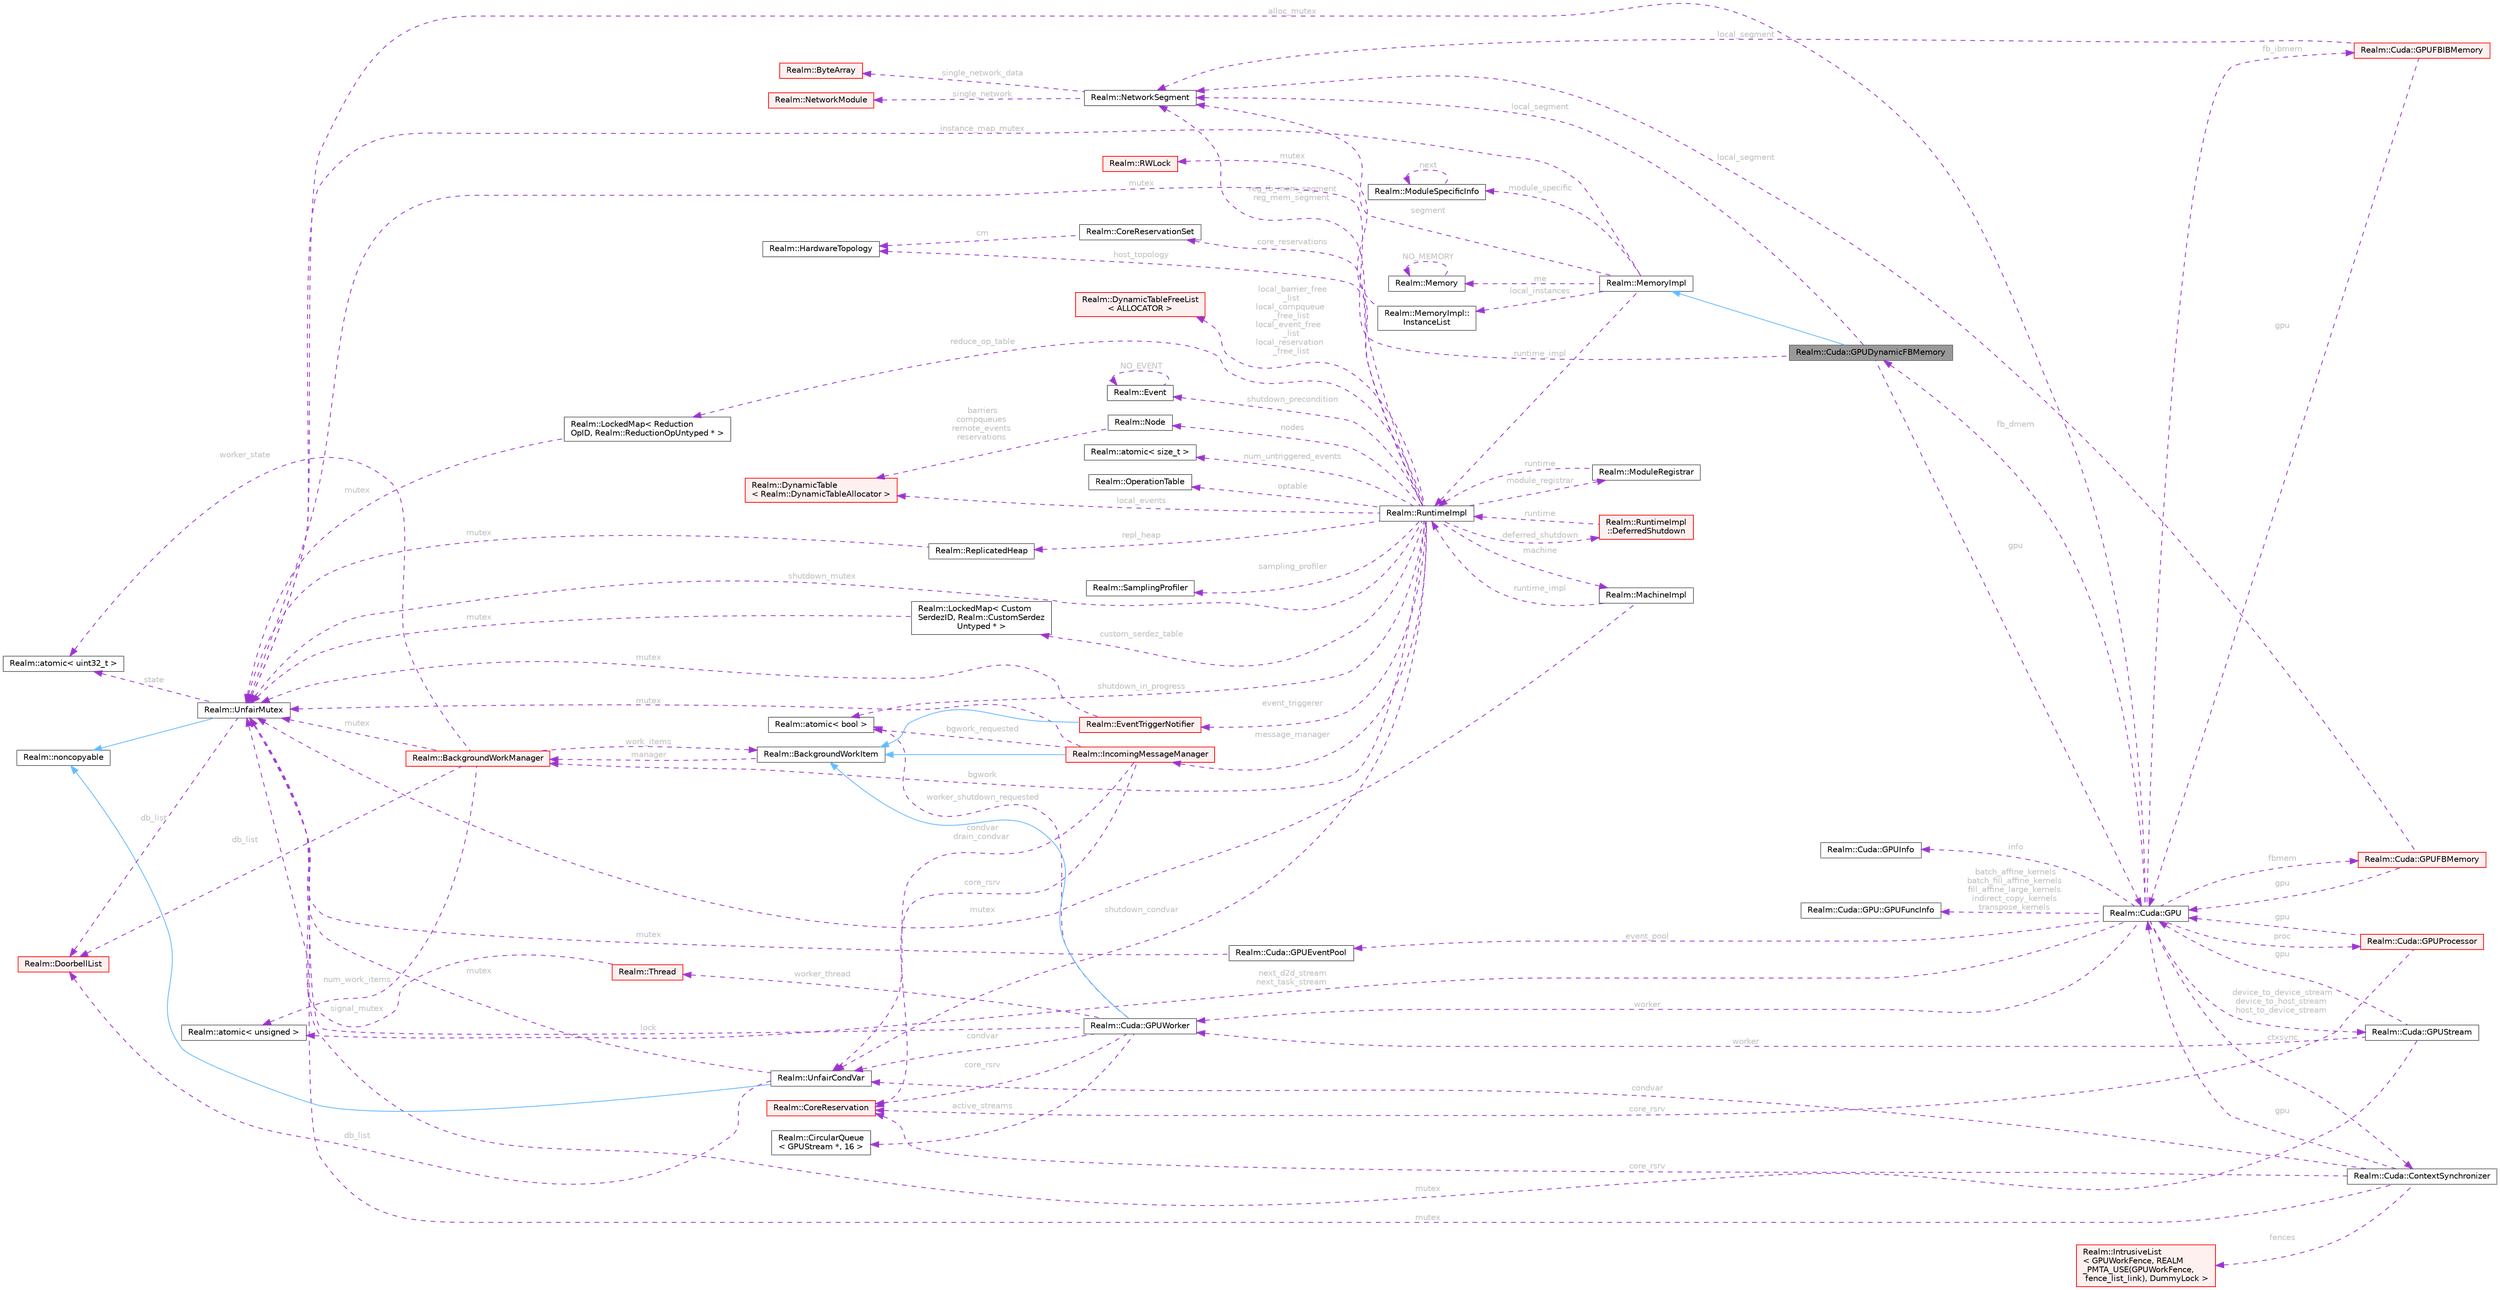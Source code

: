 digraph "Realm::Cuda::GPUDynamicFBMemory"
{
 // LATEX_PDF_SIZE
  bgcolor="transparent";
  edge [fontname=Helvetica,fontsize=10,labelfontname=Helvetica,labelfontsize=10];
  node [fontname=Helvetica,fontsize=10,shape=box,height=0.2,width=0.4];
  rankdir="LR";
  Node1 [id="Node000001",label="Realm::Cuda::GPUDynamicFBMemory",height=0.2,width=0.4,color="gray40", fillcolor="grey60", style="filled", fontcolor="black",tooltip=" "];
  Node2 -> Node1 [id="edge1_Node000001_Node000002",dir="back",color="steelblue1",style="solid",tooltip=" "];
  Node2 [id="Node000002",label="Realm::MemoryImpl",height=0.2,width=0.4,color="gray40", fillcolor="white", style="filled",URL="$classRealm_1_1MemoryImpl.html",tooltip=" "];
  Node3 -> Node2 [id="edge2_Node000002_Node000003",dir="back",color="darkorchid3",style="dashed",tooltip=" ",label=" me",fontcolor="grey" ];
  Node3 [id="Node000003",label="Realm::Memory",height=0.2,width=0.4,color="gray40", fillcolor="white", style="filled",URL="$classRealm_1_1Memory.html",tooltip=" "];
  Node3 -> Node3 [id="edge3_Node000003_Node000003",dir="back",color="darkorchid3",style="dashed",tooltip=" ",label=" NO_MEMORY",fontcolor="grey" ];
  Node4 -> Node2 [id="edge4_Node000002_Node000004",dir="back",color="darkorchid3",style="dashed",tooltip=" ",label=" segment",fontcolor="grey" ];
  Node4 [id="Node000004",label="Realm::NetworkSegment",height=0.2,width=0.4,color="gray40", fillcolor="white", style="filled",URL="$classRealm_1_1NetworkSegment.html",tooltip=" "];
  Node5 -> Node4 [id="edge5_Node000004_Node000005",dir="back",color="darkorchid3",style="dashed",tooltip=" ",label=" single_network",fontcolor="grey" ];
  Node5 [id="Node000005",label="Realm::NetworkModule",height=0.2,width=0.4,color="red", fillcolor="#FFF0F0", style="filled",URL="$classRealm_1_1NetworkModule.html",tooltip=" "];
  Node7 -> Node4 [id="edge6_Node000004_Node000007",dir="back",color="darkorchid3",style="dashed",tooltip=" ",label=" single_network_data",fontcolor="grey" ];
  Node7 [id="Node000007",label="Realm::ByteArray",height=0.2,width=0.4,color="red", fillcolor="#FFF0F0", style="filled",URL="$classRealm_1_1ByteArray.html",tooltip=" "];
  Node9 -> Node2 [id="edge7_Node000002_Node000009",dir="back",color="darkorchid3",style="dashed",tooltip=" ",label=" module_specific",fontcolor="grey" ];
  Node9 [id="Node000009",label="Realm::ModuleSpecificInfo",height=0.2,width=0.4,color="gray40", fillcolor="white", style="filled",URL="$classRealm_1_1ModuleSpecificInfo.html",tooltip=" "];
  Node9 -> Node9 [id="edge8_Node000009_Node000009",dir="back",color="darkorchid3",style="dashed",tooltip=" ",label=" next",fontcolor="grey" ];
  Node10 -> Node2 [id="edge9_Node000002_Node000010",dir="back",color="darkorchid3",style="dashed",tooltip=" ",label=" instance_map_mutex",fontcolor="grey" ];
  Node10 [id="Node000010",label="Realm::UnfairMutex",height=0.2,width=0.4,color="gray40", fillcolor="white", style="filled",URL="$classRealm_1_1UnfairMutex.html",tooltip=" "];
  Node11 -> Node10 [id="edge10_Node000010_Node000011",dir="back",color="steelblue1",style="solid",tooltip=" "];
  Node11 [id="Node000011",label="Realm::noncopyable",height=0.2,width=0.4,color="gray40", fillcolor="white", style="filled",URL="$classRealm_1_1noncopyable.html",tooltip=" "];
  Node12 -> Node10 [id="edge11_Node000010_Node000012",dir="back",color="darkorchid3",style="dashed",tooltip=" ",label=" state",fontcolor="grey" ];
  Node12 [id="Node000012",label="Realm::atomic\< uint32_t \>",height=0.2,width=0.4,color="gray40", fillcolor="white", style="filled",URL="$classRealm_1_1atomic.html",tooltip=" "];
  Node13 -> Node10 [id="edge12_Node000010_Node000013",dir="back",color="darkorchid3",style="dashed",tooltip=" ",label=" db_list",fontcolor="grey" ];
  Node13 [id="Node000013",label="Realm::DoorbellList",height=0.2,width=0.4,color="red", fillcolor="#FFF0F0", style="filled",URL="$classRealm_1_1DoorbellList.html",tooltip=" "];
  Node15 -> Node2 [id="edge13_Node000002_Node000015",dir="back",color="darkorchid3",style="dashed",tooltip=" ",label=" local_instances",fontcolor="grey" ];
  Node15 [id="Node000015",label="Realm::MemoryImpl::\lInstanceList",height=0.2,width=0.4,color="gray40", fillcolor="white", style="filled",URL="$structRealm_1_1MemoryImpl_1_1InstanceList.html",tooltip=" "];
  Node16 -> Node15 [id="edge14_Node000015_Node000016",dir="back",color="darkorchid3",style="dashed",tooltip=" ",label=" mutex",fontcolor="grey" ];
  Node16 [id="Node000016",label="Realm::RWLock",height=0.2,width=0.4,color="red", fillcolor="#FFF0F0", style="filled",URL="$classRealm_1_1RWLock.html",tooltip=" "];
  Node19 -> Node2 [id="edge15_Node000002_Node000019",dir="back",color="darkorchid3",style="dashed",tooltip=" ",label=" runtime_impl",fontcolor="grey" ];
  Node19 [id="Node000019",label="Realm::RuntimeImpl",height=0.2,width=0.4,color="gray40", fillcolor="white", style="filled",URL="$classRealm_1_1RuntimeImpl.html",tooltip=" "];
  Node20 -> Node19 [id="edge16_Node000019_Node000020",dir="back",color="darkorchid3",style="dashed",tooltip=" ",label=" machine",fontcolor="grey" ];
  Node20 [id="Node000020",label="Realm::MachineImpl",height=0.2,width=0.4,color="gray40", fillcolor="white", style="filled",URL="$classRealm_1_1MachineImpl.html",tooltip=" "];
  Node10 -> Node20 [id="edge17_Node000020_Node000010",dir="back",color="darkorchid3",style="dashed",tooltip=" ",label=" mutex",fontcolor="grey" ];
  Node19 -> Node20 [id="edge18_Node000020_Node000019",dir="back",color="darkorchid3",style="dashed",tooltip=" ",label=" runtime_impl",fontcolor="grey" ];
  Node21 -> Node19 [id="edge19_Node000019_Node000021",dir="back",color="darkorchid3",style="dashed",tooltip=" ",label=" reduce_op_table",fontcolor="grey" ];
  Node21 [id="Node000021",label="Realm::LockedMap\< Reduction\lOpID, Realm::ReductionOpUntyped * \>",height=0.2,width=0.4,color="gray40", fillcolor="white", style="filled",URL="$classRealm_1_1LockedMap.html",tooltip=" "];
  Node10 -> Node21 [id="edge20_Node000021_Node000010",dir="back",color="darkorchid3",style="dashed",tooltip=" ",label=" mutex",fontcolor="grey" ];
  Node22 -> Node19 [id="edge21_Node000019_Node000022",dir="back",color="darkorchid3",style="dashed",tooltip=" ",label=" custom_serdez_table",fontcolor="grey" ];
  Node22 [id="Node000022",label="Realm::LockedMap\< Custom\lSerdezID, Realm::CustomSerdez\lUntyped * \>",height=0.2,width=0.4,color="gray40", fillcolor="white", style="filled",URL="$classRealm_1_1LockedMap.html",tooltip=" "];
  Node10 -> Node22 [id="edge22_Node000022_Node000010",dir="back",color="darkorchid3",style="dashed",tooltip=" ",label=" mutex",fontcolor="grey" ];
  Node23 -> Node19 [id="edge23_Node000019_Node000023",dir="back",color="darkorchid3",style="dashed",tooltip=" ",label=" num_untriggered_events",fontcolor="grey" ];
  Node23 [id="Node000023",label="Realm::atomic\< size_t \>",height=0.2,width=0.4,color="gray40", fillcolor="white", style="filled",URL="$classRealm_1_1atomic.html",tooltip=" "];
  Node24 -> Node19 [id="edge24_Node000019_Node000024",dir="back",color="darkorchid3",style="dashed",tooltip=" ",label=" nodes",fontcolor="grey" ];
  Node24 [id="Node000024",label="Realm::Node",height=0.2,width=0.4,color="gray40", fillcolor="white", style="filled",URL="$structRealm_1_1Node.html",tooltip=" "];
  Node25 -> Node24 [id="edge25_Node000024_Node000025",dir="back",color="darkorchid3",style="dashed",tooltip=" ",label=" barriers\ncompqueues\nremote_events\nreservations",fontcolor="grey" ];
  Node25 [id="Node000025",label="Realm::DynamicTable\l\< Realm::DynamicTableAllocator \>",height=0.2,width=0.4,color="red", fillcolor="#FFF0F0", style="filled",URL="$classRealm_1_1DynamicTable.html",tooltip=" "];
  Node25 -> Node19 [id="edge26_Node000019_Node000025",dir="back",color="darkorchid3",style="dashed",tooltip=" ",label=" local_events",fontcolor="grey" ];
  Node28 -> Node19 [id="edge27_Node000019_Node000028",dir="back",color="darkorchid3",style="dashed",tooltip=" ",label=" local_barrier_free\l_list\nlocal_compqueue\l_free_list\nlocal_event_free\l_list\nlocal_reservation\l_free_list",fontcolor="grey" ];
  Node28 [id="Node000028",label="Realm::DynamicTableFreeList\l\< ALLOCATOR \>",height=0.2,width=0.4,color="red", fillcolor="#FFF0F0", style="filled",URL="$classRealm_1_1DynamicTableFreeList.html",tooltip=" "];
  Node10 -> Node19 [id="edge28_Node000019_Node000010",dir="back",color="darkorchid3",style="dashed",tooltip=" ",label=" shutdown_mutex",fontcolor="grey" ];
  Node30 -> Node19 [id="edge29_Node000019_Node000030",dir="back",color="darkorchid3",style="dashed",tooltip=" ",label=" shutdown_condvar",fontcolor="grey" ];
  Node30 [id="Node000030",label="Realm::UnfairCondVar",height=0.2,width=0.4,color="gray40", fillcolor="white", style="filled",URL="$classRealm_1_1UnfairCondVar.html",tooltip=" "];
  Node11 -> Node30 [id="edge30_Node000030_Node000011",dir="back",color="steelblue1",style="solid",tooltip=" "];
  Node10 -> Node30 [id="edge31_Node000030_Node000010",dir="back",color="darkorchid3",style="dashed",tooltip=" ",label=" mutex",fontcolor="grey" ];
  Node13 -> Node30 [id="edge32_Node000030_Node000013",dir="back",color="darkorchid3",style="dashed",tooltip=" ",label=" db_list",fontcolor="grey" ];
  Node31 -> Node19 [id="edge33_Node000019_Node000031",dir="back",color="darkorchid3",style="dashed",tooltip=" ",label=" shutdown_precondition",fontcolor="grey" ];
  Node31 [id="Node000031",label="Realm::Event",height=0.2,width=0.4,color="gray40", fillcolor="white", style="filled",URL="$classRealm_1_1Event.html",tooltip=" "];
  Node31 -> Node31 [id="edge34_Node000031_Node000031",dir="back",color="darkorchid3",style="dashed",tooltip=" ",label=" NO_EVENT",fontcolor="grey" ];
  Node32 -> Node19 [id="edge35_Node000019_Node000032",dir="back",color="darkorchid3",style="dashed",tooltip=" ",label=" shutdown_in_progress",fontcolor="grey" ];
  Node32 [id="Node000032",label="Realm::atomic\< bool \>",height=0.2,width=0.4,color="gray40", fillcolor="white", style="filled",URL="$classRealm_1_1atomic.html",tooltip=" "];
  Node33 -> Node19 [id="edge36_Node000019_Node000033",dir="back",color="darkorchid3",style="dashed",tooltip=" ",label=" host_topology",fontcolor="grey" ];
  Node33 [id="Node000033",label="Realm::HardwareTopology",height=0.2,width=0.4,color="gray40", fillcolor="white", style="filled",URL="$classRealm_1_1HardwareTopology.html",tooltip="Represents the topology of the host processor cores and memory."];
  Node34 -> Node19 [id="edge37_Node000019_Node000034",dir="back",color="darkorchid3",style="dashed",tooltip=" ",label=" core_reservations",fontcolor="grey" ];
  Node34 [id="Node000034",label="Realm::CoreReservationSet",height=0.2,width=0.4,color="gray40", fillcolor="white", style="filled",URL="$classRealm_1_1CoreReservationSet.html",tooltip=" "];
  Node33 -> Node34 [id="edge38_Node000034_Node000033",dir="back",color="darkorchid3",style="dashed",tooltip=" ",label=" cm",fontcolor="grey" ];
  Node35 -> Node19 [id="edge39_Node000019_Node000035",dir="back",color="darkorchid3",style="dashed",tooltip=" ",label=" bgwork",fontcolor="grey" ];
  Node35 [id="Node000035",label="Realm::BackgroundWorkManager",height=0.2,width=0.4,color="red", fillcolor="#FFF0F0", style="filled",URL="$classRealm_1_1BackgroundWorkManager.html",tooltip=" "];
  Node10 -> Node35 [id="edge40_Node000035_Node000010",dir="back",color="darkorchid3",style="dashed",tooltip=" ",label=" mutex",fontcolor="grey" ];
  Node37 -> Node35 [id="edge41_Node000035_Node000037",dir="back",color="darkorchid3",style="dashed",tooltip=" ",label=" num_work_items",fontcolor="grey" ];
  Node37 [id="Node000037",label="Realm::atomic\< unsigned \>",height=0.2,width=0.4,color="gray40", fillcolor="white", style="filled",URL="$classRealm_1_1atomic.html",tooltip=" "];
  Node40 -> Node35 [id="edge42_Node000035_Node000040",dir="back",color="darkorchid3",style="dashed",tooltip=" ",label=" work_items",fontcolor="grey" ];
  Node40 [id="Node000040",label="Realm::BackgroundWorkItem",height=0.2,width=0.4,color="gray40", fillcolor="white", style="filled",URL="$classRealm_1_1BackgroundWorkItem.html",tooltip=" "];
  Node35 -> Node40 [id="edge43_Node000040_Node000035",dir="back",color="darkorchid3",style="dashed",tooltip=" ",label=" manager",fontcolor="grey" ];
  Node12 -> Node35 [id="edge44_Node000035_Node000012",dir="back",color="darkorchid3",style="dashed",tooltip=" ",label=" worker_state",fontcolor="grey" ];
  Node13 -> Node35 [id="edge45_Node000035_Node000013",dir="back",color="darkorchid3",style="dashed",tooltip=" ",label=" db_list",fontcolor="grey" ];
  Node43 -> Node19 [id="edge46_Node000019_Node000043",dir="back",color="darkorchid3",style="dashed",tooltip=" ",label=" message_manager",fontcolor="grey" ];
  Node43 [id="Node000043",label="Realm::IncomingMessageManager",height=0.2,width=0.4,color="red", fillcolor="#FFF0F0", style="filled",URL="$classRealm_1_1IncomingMessageManager.html",tooltip=" "];
  Node40 -> Node43 [id="edge47_Node000043_Node000040",dir="back",color="steelblue1",style="solid",tooltip=" "];
  Node32 -> Node43 [id="edge48_Node000043_Node000032",dir="back",color="darkorchid3",style="dashed",tooltip=" ",label=" bgwork_requested",fontcolor="grey" ];
  Node10 -> Node43 [id="edge49_Node000043_Node000010",dir="back",color="darkorchid3",style="dashed",tooltip=" ",label=" mutex",fontcolor="grey" ];
  Node30 -> Node43 [id="edge50_Node000043_Node000030",dir="back",color="darkorchid3",style="dashed",tooltip=" ",label=" condvar\ndrain_condvar",fontcolor="grey" ];
  Node49 -> Node43 [id="edge51_Node000043_Node000049",dir="back",color="darkorchid3",style="dashed",tooltip=" ",label=" core_rsrv",fontcolor="grey" ];
  Node49 [id="Node000049",label="Realm::CoreReservation",height=0.2,width=0.4,color="red", fillcolor="#FFF0F0", style="filled",URL="$classRealm_1_1CoreReservation.html",tooltip=" "];
  Node51 -> Node19 [id="edge52_Node000019_Node000051",dir="back",color="darkorchid3",style="dashed",tooltip=" ",label=" event_triggerer",fontcolor="grey" ];
  Node51 [id="Node000051",label="Realm::EventTriggerNotifier",height=0.2,width=0.4,color="red", fillcolor="#FFF0F0", style="filled",URL="$classRealm_1_1EventTriggerNotifier.html",tooltip=" "];
  Node40 -> Node51 [id="edge53_Node000051_Node000040",dir="back",color="steelblue1",style="solid",tooltip=" "];
  Node10 -> Node51 [id="edge54_Node000051_Node000010",dir="back",color="darkorchid3",style="dashed",tooltip=" ",label=" mutex",fontcolor="grey" ];
  Node57 -> Node19 [id="edge55_Node000019_Node000057",dir="back",color="darkorchid3",style="dashed",tooltip=" ",label=" optable",fontcolor="grey" ];
  Node57 [id="Node000057",label="Realm::OperationTable",height=0.2,width=0.4,color="gray40", fillcolor="white", style="filled",URL="$classRealm_1_1OperationTable.html",tooltip=" "];
  Node58 -> Node19 [id="edge56_Node000019_Node000058",dir="back",color="darkorchid3",style="dashed",tooltip=" ",label=" sampling_profiler",fontcolor="grey" ];
  Node58 [id="Node000058",label="Realm::SamplingProfiler",height=0.2,width=0.4,color="gray40", fillcolor="white", style="filled",URL="$classRealm_1_1SamplingProfiler.html",tooltip=" "];
  Node59 -> Node19 [id="edge57_Node000019_Node000059",dir="back",color="darkorchid3",style="dashed",tooltip=" ",label=" repl_heap",fontcolor="grey" ];
  Node59 [id="Node000059",label="Realm::ReplicatedHeap",height=0.2,width=0.4,color="gray40", fillcolor="white", style="filled",URL="$classRealm_1_1ReplicatedHeap.html",tooltip=" "];
  Node10 -> Node59 [id="edge58_Node000059_Node000010",dir="back",color="darkorchid3",style="dashed",tooltip=" ",label=" mutex",fontcolor="grey" ];
  Node60 -> Node19 [id="edge59_Node000019_Node000060",dir="back",color="darkorchid3",style="dashed",tooltip=" ",label=" deferred_shutdown",fontcolor="grey" ];
  Node60 [id="Node000060",label="Realm::RuntimeImpl\l::DeferredShutdown",height=0.2,width=0.4,color="red", fillcolor="#FFF0F0", style="filled",URL="$classRealm_1_1RuntimeImpl_1_1DeferredShutdown.html",tooltip=" "];
  Node19 -> Node60 [id="edge60_Node000060_Node000019",dir="back",color="darkorchid3",style="dashed",tooltip=" ",label=" runtime",fontcolor="grey" ];
  Node4 -> Node19 [id="edge61_Node000019_Node000004",dir="back",color="darkorchid3",style="dashed",tooltip=" ",label=" reg_ib_mem_segment\nreg_mem_segment",fontcolor="grey" ];
  Node61 -> Node19 [id="edge62_Node000019_Node000061",dir="back",color="darkorchid3",style="dashed",tooltip=" ",label=" module_registrar",fontcolor="grey" ];
  Node61 [id="Node000061",label="Realm::ModuleRegistrar",height=0.2,width=0.4,color="gray40", fillcolor="white", style="filled",URL="$classRealm_1_1ModuleRegistrar.html",tooltip=" "];
  Node19 -> Node61 [id="edge63_Node000061_Node000019",dir="back",color="darkorchid3",style="dashed",tooltip=" ",label=" runtime",fontcolor="grey" ];
  Node62 -> Node1 [id="edge64_Node000001_Node000062",dir="back",color="darkorchid3",style="dashed",tooltip=" ",label=" gpu",fontcolor="grey" ];
  Node62 [id="Node000062",label="Realm::Cuda::GPU",height=0.2,width=0.4,color="gray40", fillcolor="white", style="filled",URL="$classRealm_1_1Cuda_1_1GPU.html",tooltip=" "];
  Node63 -> Node62 [id="edge65_Node000062_Node000063",dir="back",color="darkorchid3",style="dashed",tooltip=" ",label=" ctxsync",fontcolor="grey" ];
  Node63 [id="Node000063",label="Realm::Cuda::ContextSynchronizer",height=0.2,width=0.4,color="gray40", fillcolor="white", style="filled",URL="$classRealm_1_1Cuda_1_1ContextSynchronizer.html",tooltip=" "];
  Node62 -> Node63 [id="edge66_Node000063_Node000062",dir="back",color="darkorchid3",style="dashed",tooltip=" ",label=" gpu",fontcolor="grey" ];
  Node10 -> Node63 [id="edge67_Node000063_Node000010",dir="back",color="darkorchid3",style="dashed",tooltip=" ",label=" mutex",fontcolor="grey" ];
  Node30 -> Node63 [id="edge68_Node000063_Node000030",dir="back",color="darkorchid3",style="dashed",tooltip=" ",label=" condvar",fontcolor="grey" ];
  Node64 -> Node63 [id="edge69_Node000063_Node000064",dir="back",color="darkorchid3",style="dashed",tooltip=" ",label=" fences",fontcolor="grey" ];
  Node64 [id="Node000064",label="Realm::IntrusiveList\l\< GPUWorkFence, REALM\l_PMTA_USE(GPUWorkFence,\l fence_list_link), DummyLock \>",height=0.2,width=0.4,color="red", fillcolor="#FFF0F0", style="filled",URL="$classRealm_1_1IntrusiveList.html",tooltip=" "];
  Node49 -> Node63 [id="edge70_Node000063_Node000049",dir="back",color="darkorchid3",style="dashed",tooltip=" ",label=" core_rsrv",fontcolor="grey" ];
  Node92 -> Node62 [id="edge71_Node000062_Node000092",dir="back",color="darkorchid3",style="dashed",tooltip=" ",label=" info",fontcolor="grey" ];
  Node92 [id="Node000092",label="Realm::Cuda::GPUInfo",height=0.2,width=0.4,color="gray40", fillcolor="white", style="filled",URL="$structRealm_1_1Cuda_1_1GPUInfo.html",tooltip=" "];
  Node93 -> Node62 [id="edge72_Node000062_Node000093",dir="back",color="darkorchid3",style="dashed",tooltip=" ",label=" worker",fontcolor="grey" ];
  Node93 [id="Node000093",label="Realm::Cuda::GPUWorker",height=0.2,width=0.4,color="gray40", fillcolor="white", style="filled",URL="$classRealm_1_1Cuda_1_1GPUWorker.html",tooltip=" "];
  Node40 -> Node93 [id="edge73_Node000093_Node000040",dir="back",color="steelblue1",style="solid",tooltip=" "];
  Node10 -> Node93 [id="edge74_Node000093_Node000010",dir="back",color="darkorchid3",style="dashed",tooltip=" ",label=" lock",fontcolor="grey" ];
  Node30 -> Node93 [id="edge75_Node000093_Node000030",dir="back",color="darkorchid3",style="dashed",tooltip=" ",label=" condvar",fontcolor="grey" ];
  Node94 -> Node93 [id="edge76_Node000093_Node000094",dir="back",color="darkorchid3",style="dashed",tooltip=" ",label=" active_streams",fontcolor="grey" ];
  Node94 [id="Node000094",label="Realm::CircularQueue\l\< GPUStream *, 16 \>",height=0.2,width=0.4,color="gray40", fillcolor="white", style="filled",URL="$classRealm_1_1CircularQueue.html",tooltip=" "];
  Node49 -> Node93 [id="edge77_Node000093_Node000049",dir="back",color="darkorchid3",style="dashed",tooltip=" ",label=" core_rsrv",fontcolor="grey" ];
  Node95 -> Node93 [id="edge78_Node000093_Node000095",dir="back",color="darkorchid3",style="dashed",tooltip=" ",label=" worker_thread",fontcolor="grey" ];
  Node95 [id="Node000095",label="Realm::Thread",height=0.2,width=0.4,color="red", fillcolor="#FFF0F0", style="filled",URL="$classRealm_1_1Thread.html",tooltip=" "];
  Node10 -> Node95 [id="edge79_Node000095_Node000010",dir="back",color="darkorchid3",style="dashed",tooltip=" ",label=" signal_mutex",fontcolor="grey" ];
  Node32 -> Node93 [id="edge80_Node000093_Node000032",dir="back",color="darkorchid3",style="dashed",tooltip=" ",label=" worker_shutdown_requested",fontcolor="grey" ];
  Node98 -> Node62 [id="edge81_Node000062_Node000098",dir="back",color="darkorchid3",style="dashed",tooltip=" ",label=" proc",fontcolor="grey" ];
  Node98 [id="Node000098",label="Realm::Cuda::GPUProcessor",height=0.2,width=0.4,color="red", fillcolor="#FFF0F0", style="filled",URL="$classRealm_1_1Cuda_1_1GPUProcessor.html",tooltip=" "];
  Node62 -> Node98 [id="edge82_Node000098_Node000062",dir="back",color="darkorchid3",style="dashed",tooltip=" ",label=" gpu",fontcolor="grey" ];
  Node49 -> Node98 [id="edge83_Node000098_Node000049",dir="back",color="darkorchid3",style="dashed",tooltip=" ",label=" core_rsrv",fontcolor="grey" ];
  Node126 -> Node62 [id="edge84_Node000062_Node000126",dir="back",color="darkorchid3",style="dashed",tooltip=" ",label=" fbmem",fontcolor="grey" ];
  Node126 [id="Node000126",label="Realm::Cuda::GPUFBMemory",height=0.2,width=0.4,color="red", fillcolor="#FFF0F0", style="filled",URL="$classRealm_1_1Cuda_1_1GPUFBMemory.html",tooltip=" "];
  Node62 -> Node126 [id="edge85_Node000126_Node000062",dir="back",color="darkorchid3",style="dashed",tooltip=" ",label=" gpu",fontcolor="grey" ];
  Node4 -> Node126 [id="edge86_Node000126_Node000004",dir="back",color="darkorchid3",style="dashed",tooltip=" ",label=" local_segment",fontcolor="grey" ];
  Node1 -> Node62 [id="edge87_Node000062_Node000001",dir="back",color="darkorchid3",style="dashed",tooltip=" ",label=" fb_dmem",fontcolor="grey" ];
  Node130 -> Node62 [id="edge88_Node000062_Node000130",dir="back",color="darkorchid3",style="dashed",tooltip=" ",label=" fb_ibmem",fontcolor="grey" ];
  Node130 [id="Node000130",label="Realm::Cuda::GPUFBIBMemory",height=0.2,width=0.4,color="red", fillcolor="#FFF0F0", style="filled",URL="$classRealm_1_1Cuda_1_1GPUFBIBMemory.html",tooltip=" "];
  Node62 -> Node130 [id="edge89_Node000130_Node000062",dir="back",color="darkorchid3",style="dashed",tooltip=" ",label=" gpu",fontcolor="grey" ];
  Node4 -> Node130 [id="edge90_Node000130_Node000004",dir="back",color="darkorchid3",style="dashed",tooltip=" ",label=" local_segment",fontcolor="grey" ];
  Node133 -> Node62 [id="edge91_Node000062_Node000133",dir="back",color="darkorchid3",style="dashed",tooltip=" ",label=" batch_affine_kernels\nbatch_fill_affine_kernels\nfill_affine_large_kernels\nindirect_copy_kernels\ntranspose_kernels",fontcolor="grey" ];
  Node133 [id="Node000133",label="Realm::Cuda::GPU::GPUFuncInfo",height=0.2,width=0.4,color="gray40", fillcolor="white", style="filled",URL="$structRealm_1_1Cuda_1_1GPU_1_1GPUFuncInfo.html",tooltip=" "];
  Node134 -> Node62 [id="edge92_Node000062_Node000134",dir="back",color="darkorchid3",style="dashed",tooltip=" ",label=" device_to_device_stream\ndevice_to_host_stream\nhost_to_device_stream",fontcolor="grey" ];
  Node134 [id="Node000134",label="Realm::Cuda::GPUStream",height=0.2,width=0.4,color="gray40", fillcolor="white", style="filled",URL="$classRealm_1_1Cuda_1_1GPUStream.html",tooltip=" "];
  Node62 -> Node134 [id="edge93_Node000134_Node000062",dir="back",color="darkorchid3",style="dashed",tooltip=" ",label=" gpu",fontcolor="grey" ];
  Node93 -> Node134 [id="edge94_Node000134_Node000093",dir="back",color="darkorchid3",style="dashed",tooltip=" ",label=" worker",fontcolor="grey" ];
  Node10 -> Node134 [id="edge95_Node000134_Node000010",dir="back",color="darkorchid3",style="dashed",tooltip=" ",label=" mutex",fontcolor="grey" ];
  Node37 -> Node62 [id="edge96_Node000062_Node000037",dir="back",color="darkorchid3",style="dashed",tooltip=" ",label=" next_d2d_stream\nnext_task_stream",fontcolor="grey" ];
  Node135 -> Node62 [id="edge97_Node000062_Node000135",dir="back",color="darkorchid3",style="dashed",tooltip=" ",label=" event_pool",fontcolor="grey" ];
  Node135 [id="Node000135",label="Realm::Cuda::GPUEventPool",height=0.2,width=0.4,color="gray40", fillcolor="white", style="filled",URL="$classRealm_1_1Cuda_1_1GPUEventPool.html",tooltip=" "];
  Node10 -> Node135 [id="edge98_Node000135_Node000010",dir="back",color="darkorchid3",style="dashed",tooltip=" ",label=" mutex",fontcolor="grey" ];
  Node10 -> Node62 [id="edge99_Node000062_Node000010",dir="back",color="darkorchid3",style="dashed",tooltip=" ",label=" alloc_mutex",fontcolor="grey" ];
  Node10 -> Node1 [id="edge100_Node000001_Node000010",dir="back",color="darkorchid3",style="dashed",tooltip=" ",label=" mutex",fontcolor="grey" ];
  Node4 -> Node1 [id="edge101_Node000001_Node000004",dir="back",color="darkorchid3",style="dashed",tooltip=" ",label=" local_segment",fontcolor="grey" ];
}
